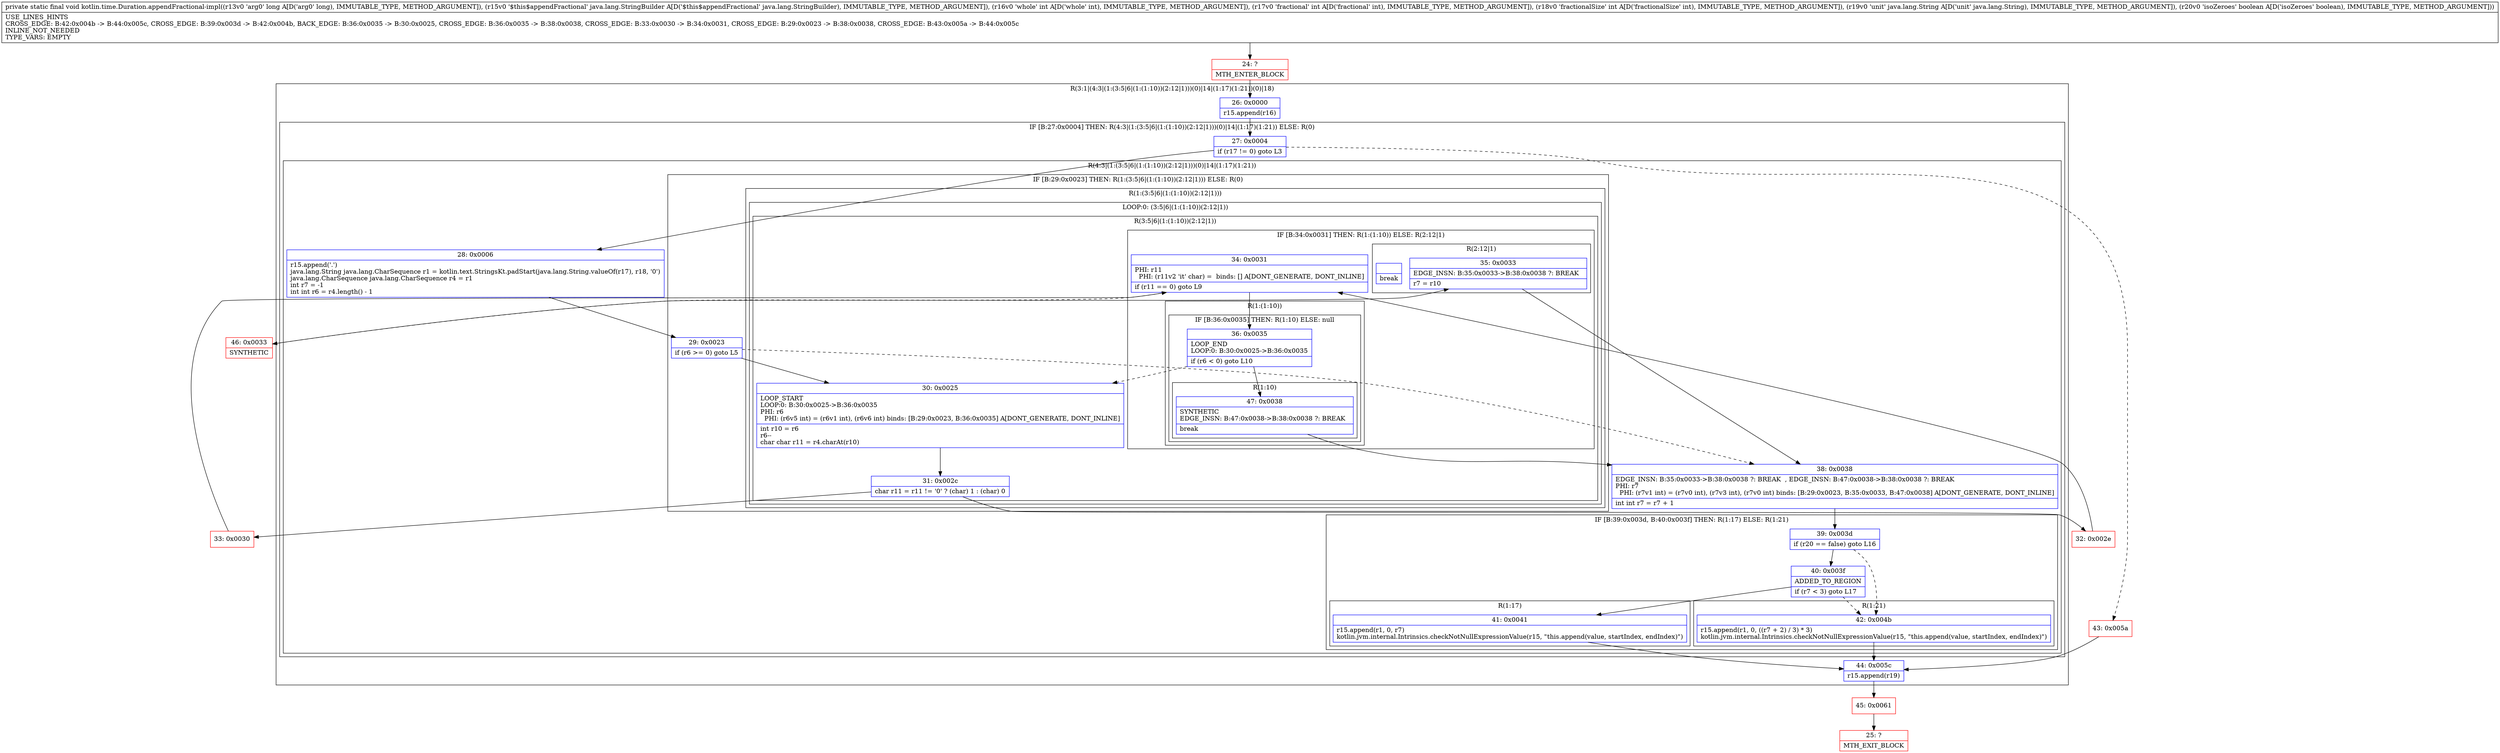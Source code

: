 digraph "CFG forkotlin.time.Duration.appendFractional\-impl(JLjava\/lang\/StringBuilder;IIILjava\/lang\/String;Z)V" {
subgraph cluster_Region_647949163 {
label = "R(3:1|(4:3|(1:(3:5|6|(1:(1:10))(2:12|1)))(0)|14|(1:17)(1:21))(0)|18)";
node [shape=record,color=blue];
Node_26 [shape=record,label="{26\:\ 0x0000|r15.append(r16)\l}"];
subgraph cluster_IfRegion_1767421584 {
label = "IF [B:27:0x0004] THEN: R(4:3|(1:(3:5|6|(1:(1:10))(2:12|1)))(0)|14|(1:17)(1:21)) ELSE: R(0)";
node [shape=record,color=blue];
Node_27 [shape=record,label="{27\:\ 0x0004|if (r17 != 0) goto L3\l}"];
subgraph cluster_Region_657356497 {
label = "R(4:3|(1:(3:5|6|(1:(1:10))(2:12|1)))(0)|14|(1:17)(1:21))";
node [shape=record,color=blue];
Node_28 [shape=record,label="{28\:\ 0x0006|r15.append('.')\ljava.lang.String java.lang.CharSequence r1 = kotlin.text.StringsKt.padStart(java.lang.String.valueOf(r17), r18, '0')\ljava.lang.CharSequence java.lang.CharSequence r4 = r1\lint r7 = \-1\lint int r6 = r4.length() \- 1\l}"];
subgraph cluster_IfRegion_774502026 {
label = "IF [B:29:0x0023] THEN: R(1:(3:5|6|(1:(1:10))(2:12|1))) ELSE: R(0)";
node [shape=record,color=blue];
Node_29 [shape=record,label="{29\:\ 0x0023|if (r6 \>= 0) goto L5\l}"];
subgraph cluster_Region_734182046 {
label = "R(1:(3:5|6|(1:(1:10))(2:12|1)))";
node [shape=record,color=blue];
subgraph cluster_LoopRegion_1036798565 {
label = "LOOP:0: (3:5|6|(1:(1:10))(2:12|1))";
node [shape=record,color=blue];
subgraph cluster_Region_1359790549 {
label = "R(3:5|6|(1:(1:10))(2:12|1))";
node [shape=record,color=blue];
Node_30 [shape=record,label="{30\:\ 0x0025|LOOP_START\lLOOP:0: B:30:0x0025\-\>B:36:0x0035\lPHI: r6 \l  PHI: (r6v5 int) = (r6v1 int), (r6v6 int) binds: [B:29:0x0023, B:36:0x0035] A[DONT_GENERATE, DONT_INLINE]\l|int r10 = r6\lr6\-\-\lchar char r11 = r4.charAt(r10)\l}"];
Node_31 [shape=record,label="{31\:\ 0x002c|char r11 = r11 != '0' ? (char) 1 : (char) 0\l}"];
subgraph cluster_IfRegion_1301570952 {
label = "IF [B:34:0x0031] THEN: R(1:(1:10)) ELSE: R(2:12|1)";
node [shape=record,color=blue];
Node_34 [shape=record,label="{34\:\ 0x0031|PHI: r11 \l  PHI: (r11v2 'it' char) =  binds: [] A[DONT_GENERATE, DONT_INLINE]\l|if (r11 == 0) goto L9\l}"];
subgraph cluster_Region_1826106116 {
label = "R(1:(1:10))";
node [shape=record,color=blue];
subgraph cluster_IfRegion_2047824764 {
label = "IF [B:36:0x0035] THEN: R(1:10) ELSE: null";
node [shape=record,color=blue];
Node_36 [shape=record,label="{36\:\ 0x0035|LOOP_END\lLOOP:0: B:30:0x0025\-\>B:36:0x0035\l|if (r6 \< 0) goto L10\l}"];
subgraph cluster_Region_1083767865 {
label = "R(1:10)";
node [shape=record,color=blue];
Node_47 [shape=record,label="{47\:\ 0x0038|SYNTHETIC\lEDGE_INSN: B:47:0x0038\-\>B:38:0x0038 ?: BREAK  \l|break\l}"];
}
}
}
subgraph cluster_Region_88124891 {
label = "R(2:12|1)";
node [shape=record,color=blue];
Node_35 [shape=record,label="{35\:\ 0x0033|EDGE_INSN: B:35:0x0033\-\>B:38:0x0038 ?: BREAK  \l|r7 = r10\l}"];
Node_InsnContainer_2117122302 [shape=record,label="{|break\l}"];
}
}
}
}
}
subgraph cluster_Region_561007167 {
label = "R(0)";
node [shape=record,color=blue];
}
}
Node_38 [shape=record,label="{38\:\ 0x0038|EDGE_INSN: B:35:0x0033\-\>B:38:0x0038 ?: BREAK  , EDGE_INSN: B:47:0x0038\-\>B:38:0x0038 ?: BREAK  \lPHI: r7 \l  PHI: (r7v1 int) = (r7v0 int), (r7v3 int), (r7v0 int) binds: [B:29:0x0023, B:35:0x0033, B:47:0x0038] A[DONT_GENERATE, DONT_INLINE]\l|int int r7 = r7 + 1\l}"];
subgraph cluster_IfRegion_1295656833 {
label = "IF [B:39:0x003d, B:40:0x003f] THEN: R(1:17) ELSE: R(1:21)";
node [shape=record,color=blue];
Node_39 [shape=record,label="{39\:\ 0x003d|if (r20 == false) goto L16\l}"];
Node_40 [shape=record,label="{40\:\ 0x003f|ADDED_TO_REGION\l|if (r7 \< 3) goto L17\l}"];
subgraph cluster_Region_1192069616 {
label = "R(1:17)";
node [shape=record,color=blue];
Node_41 [shape=record,label="{41\:\ 0x0041|r15.append(r1, 0, r7)\lkotlin.jvm.internal.Intrinsics.checkNotNullExpressionValue(r15, \"this.append(value, startIndex, endIndex)\")\l}"];
}
subgraph cluster_Region_2116373233 {
label = "R(1:21)";
node [shape=record,color=blue];
Node_42 [shape=record,label="{42\:\ 0x004b|r15.append(r1, 0, ((r7 + 2) \/ 3) * 3)\lkotlin.jvm.internal.Intrinsics.checkNotNullExpressionValue(r15, \"this.append(value, startIndex, endIndex)\")\l}"];
}
}
}
subgraph cluster_Region_207475998 {
label = "R(0)";
node [shape=record,color=blue];
}
}
Node_44 [shape=record,label="{44\:\ 0x005c|r15.append(r19)\l}"];
}
Node_24 [shape=record,color=red,label="{24\:\ ?|MTH_ENTER_BLOCK\l}"];
Node_32 [shape=record,color=red,label="{32\:\ 0x002e}"];
Node_46 [shape=record,color=red,label="{46\:\ 0x0033|SYNTHETIC\l}"];
Node_33 [shape=record,color=red,label="{33\:\ 0x0030}"];
Node_45 [shape=record,color=red,label="{45\:\ 0x0061}"];
Node_25 [shape=record,color=red,label="{25\:\ ?|MTH_EXIT_BLOCK\l}"];
Node_43 [shape=record,color=red,label="{43\:\ 0x005a}"];
MethodNode[shape=record,label="{private static final void kotlin.time.Duration.appendFractional\-impl((r13v0 'arg0' long A[D('arg0' long), IMMUTABLE_TYPE, METHOD_ARGUMENT]), (r15v0 '$this$appendFractional' java.lang.StringBuilder A[D('$this$appendFractional' java.lang.StringBuilder), IMMUTABLE_TYPE, METHOD_ARGUMENT]), (r16v0 'whole' int A[D('whole' int), IMMUTABLE_TYPE, METHOD_ARGUMENT]), (r17v0 'fractional' int A[D('fractional' int), IMMUTABLE_TYPE, METHOD_ARGUMENT]), (r18v0 'fractionalSize' int A[D('fractionalSize' int), IMMUTABLE_TYPE, METHOD_ARGUMENT]), (r19v0 'unit' java.lang.String A[D('unit' java.lang.String), IMMUTABLE_TYPE, METHOD_ARGUMENT]), (r20v0 'isoZeroes' boolean A[D('isoZeroes' boolean), IMMUTABLE_TYPE, METHOD_ARGUMENT]))  | USE_LINES_HINTS\lCROSS_EDGE: B:42:0x004b \-\> B:44:0x005c, CROSS_EDGE: B:39:0x003d \-\> B:42:0x004b, BACK_EDGE: B:36:0x0035 \-\> B:30:0x0025, CROSS_EDGE: B:36:0x0035 \-\> B:38:0x0038, CROSS_EDGE: B:33:0x0030 \-\> B:34:0x0031, CROSS_EDGE: B:29:0x0023 \-\> B:38:0x0038, CROSS_EDGE: B:43:0x005a \-\> B:44:0x005c\lINLINE_NOT_NEEDED\lTYPE_VARS: EMPTY\l}"];
MethodNode -> Node_24;Node_26 -> Node_27;
Node_27 -> Node_28;
Node_27 -> Node_43[style=dashed];
Node_28 -> Node_29;
Node_29 -> Node_30;
Node_29 -> Node_38[style=dashed];
Node_30 -> Node_31;
Node_31 -> Node_32;
Node_31 -> Node_33;
Node_34 -> Node_36;
Node_34 -> Node_46[style=dashed];
Node_36 -> Node_30[style=dashed];
Node_36 -> Node_47;
Node_47 -> Node_38;
Node_35 -> Node_38;
Node_38 -> Node_39;
Node_39 -> Node_40;
Node_39 -> Node_42[style=dashed];
Node_40 -> Node_41;
Node_40 -> Node_42[style=dashed];
Node_41 -> Node_44;
Node_42 -> Node_44;
Node_44 -> Node_45;
Node_24 -> Node_26;
Node_32 -> Node_34;
Node_46 -> Node_35;
Node_33 -> Node_34;
Node_45 -> Node_25;
Node_43 -> Node_44;
}


